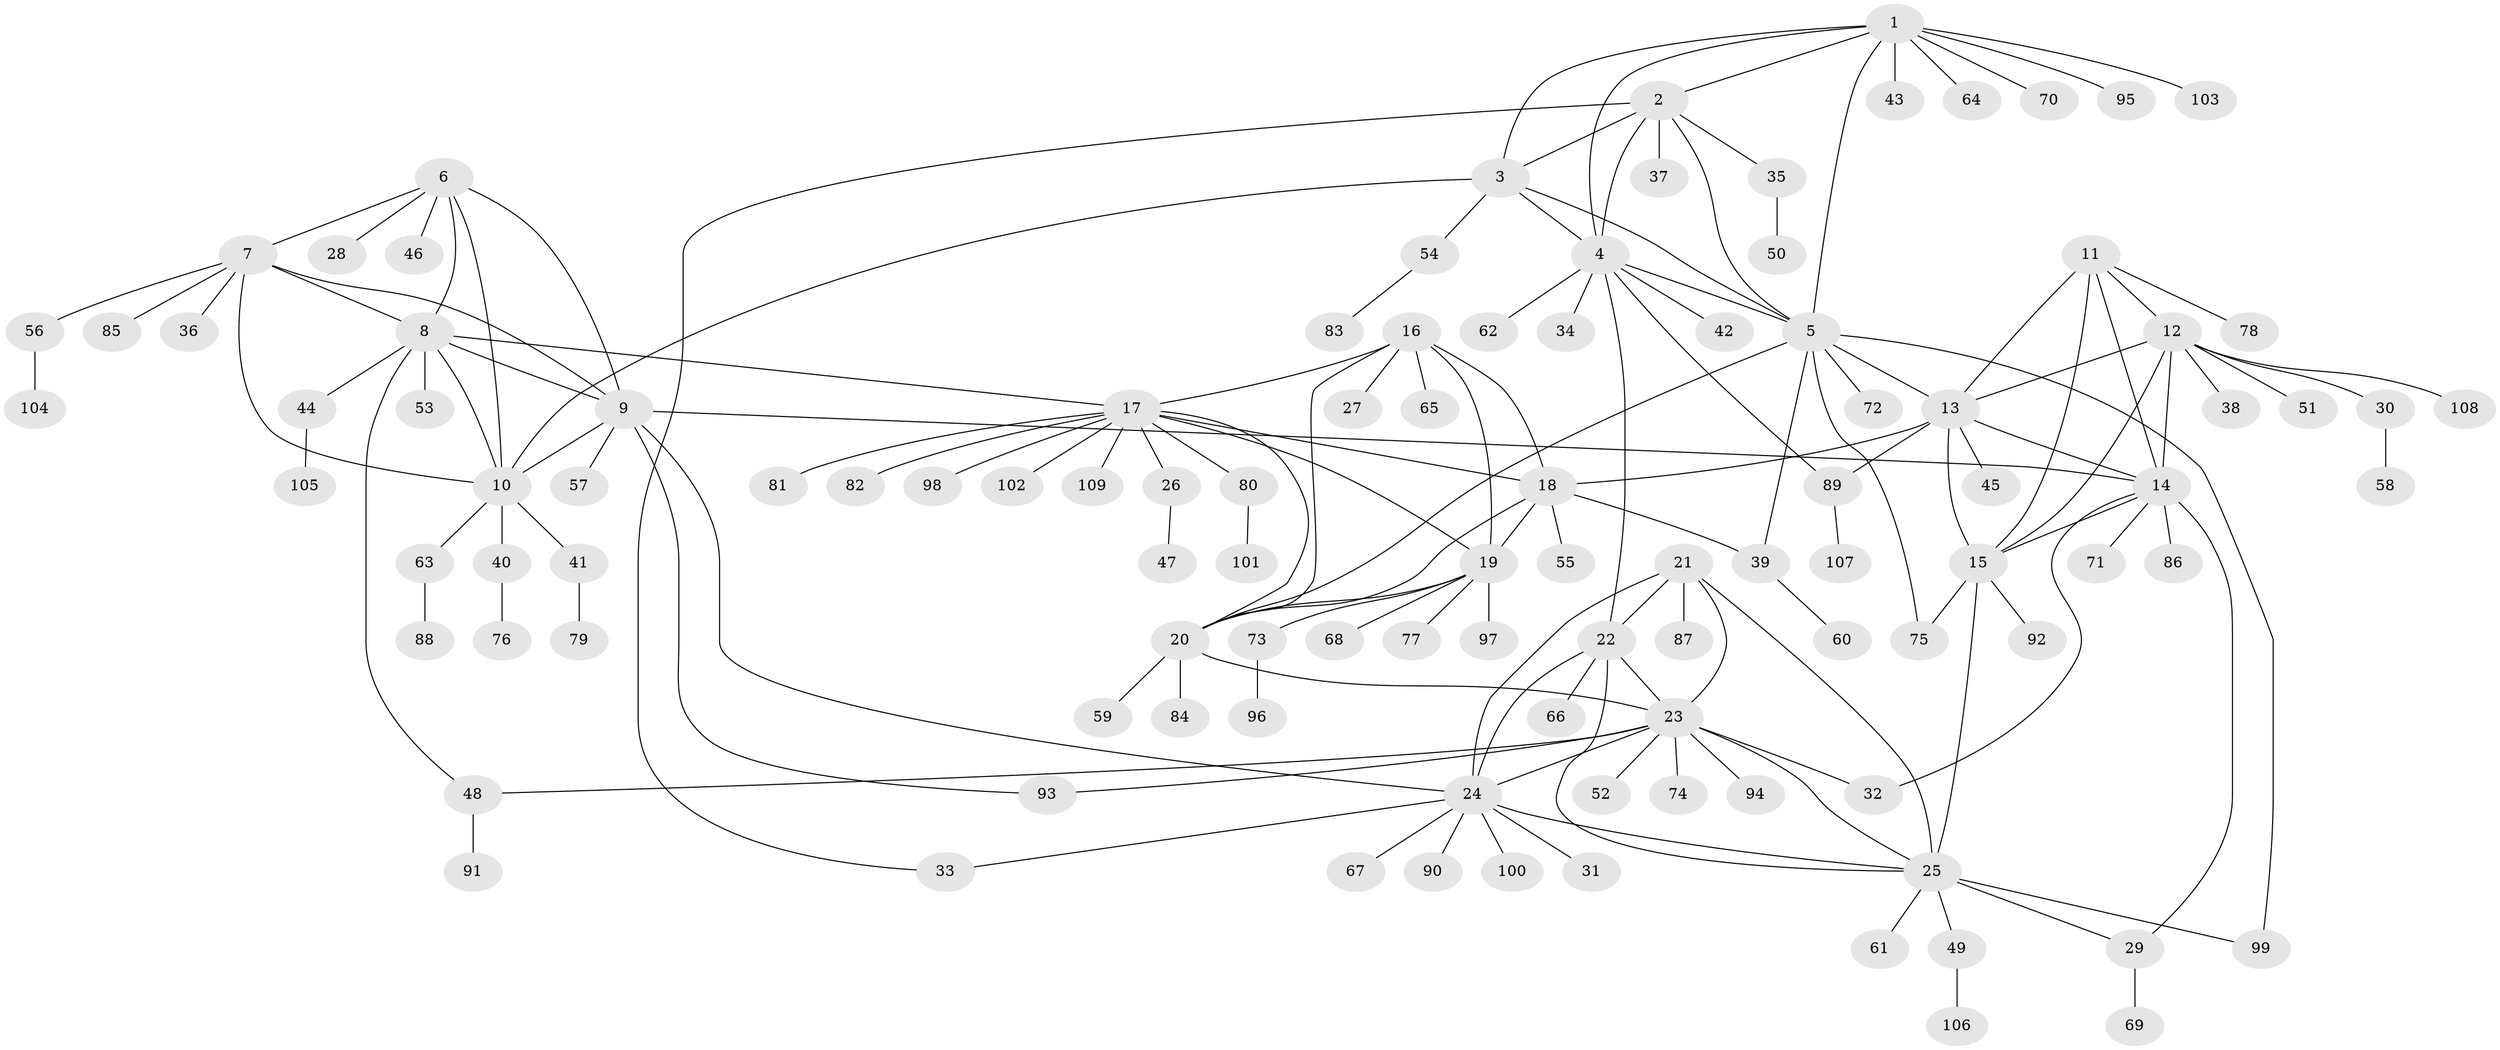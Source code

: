 // coarse degree distribution, {5: 0.09302325581395349, 11: 0.023255813953488372, 7: 0.06976744186046512, 12: 0.023255813953488372, 3: 0.06976744186046512, 8: 0.06976744186046512, 6: 0.023255813953488372, 1: 0.5813953488372093, 2: 0.046511627906976744}
// Generated by graph-tools (version 1.1) at 2025/19/03/04/25 18:19:39]
// undirected, 109 vertices, 153 edges
graph export_dot {
graph [start="1"]
  node [color=gray90,style=filled];
  1;
  2;
  3;
  4;
  5;
  6;
  7;
  8;
  9;
  10;
  11;
  12;
  13;
  14;
  15;
  16;
  17;
  18;
  19;
  20;
  21;
  22;
  23;
  24;
  25;
  26;
  27;
  28;
  29;
  30;
  31;
  32;
  33;
  34;
  35;
  36;
  37;
  38;
  39;
  40;
  41;
  42;
  43;
  44;
  45;
  46;
  47;
  48;
  49;
  50;
  51;
  52;
  53;
  54;
  55;
  56;
  57;
  58;
  59;
  60;
  61;
  62;
  63;
  64;
  65;
  66;
  67;
  68;
  69;
  70;
  71;
  72;
  73;
  74;
  75;
  76;
  77;
  78;
  79;
  80;
  81;
  82;
  83;
  84;
  85;
  86;
  87;
  88;
  89;
  90;
  91;
  92;
  93;
  94;
  95;
  96;
  97;
  98;
  99;
  100;
  101;
  102;
  103;
  104;
  105;
  106;
  107;
  108;
  109;
  1 -- 2;
  1 -- 3;
  1 -- 4;
  1 -- 5;
  1 -- 43;
  1 -- 64;
  1 -- 70;
  1 -- 95;
  1 -- 103;
  2 -- 3;
  2 -- 4;
  2 -- 5;
  2 -- 33;
  2 -- 35;
  2 -- 37;
  3 -- 4;
  3 -- 5;
  3 -- 10;
  3 -- 54;
  4 -- 5;
  4 -- 22;
  4 -- 34;
  4 -- 42;
  4 -- 62;
  4 -- 89;
  5 -- 13;
  5 -- 20;
  5 -- 39;
  5 -- 72;
  5 -- 75;
  5 -- 99;
  6 -- 7;
  6 -- 8;
  6 -- 9;
  6 -- 10;
  6 -- 28;
  6 -- 46;
  7 -- 8;
  7 -- 9;
  7 -- 10;
  7 -- 36;
  7 -- 56;
  7 -- 85;
  8 -- 9;
  8 -- 10;
  8 -- 17;
  8 -- 44;
  8 -- 48;
  8 -- 53;
  9 -- 10;
  9 -- 14;
  9 -- 24;
  9 -- 57;
  9 -- 93;
  10 -- 40;
  10 -- 41;
  10 -- 63;
  11 -- 12;
  11 -- 13;
  11 -- 14;
  11 -- 15;
  11 -- 78;
  12 -- 13;
  12 -- 14;
  12 -- 15;
  12 -- 30;
  12 -- 38;
  12 -- 51;
  12 -- 108;
  13 -- 14;
  13 -- 15;
  13 -- 18;
  13 -- 45;
  13 -- 89;
  14 -- 15;
  14 -- 29;
  14 -- 32;
  14 -- 71;
  14 -- 86;
  15 -- 25;
  15 -- 75;
  15 -- 92;
  16 -- 17;
  16 -- 18;
  16 -- 19;
  16 -- 20;
  16 -- 27;
  16 -- 65;
  17 -- 18;
  17 -- 19;
  17 -- 20;
  17 -- 26;
  17 -- 80;
  17 -- 81;
  17 -- 82;
  17 -- 98;
  17 -- 102;
  17 -- 109;
  18 -- 19;
  18 -- 20;
  18 -- 39;
  18 -- 55;
  19 -- 20;
  19 -- 68;
  19 -- 73;
  19 -- 77;
  19 -- 97;
  20 -- 23;
  20 -- 59;
  20 -- 84;
  21 -- 22;
  21 -- 23;
  21 -- 24;
  21 -- 25;
  21 -- 87;
  22 -- 23;
  22 -- 24;
  22 -- 25;
  22 -- 66;
  23 -- 24;
  23 -- 25;
  23 -- 32;
  23 -- 48;
  23 -- 52;
  23 -- 74;
  23 -- 93;
  23 -- 94;
  24 -- 25;
  24 -- 31;
  24 -- 33;
  24 -- 67;
  24 -- 90;
  24 -- 100;
  25 -- 29;
  25 -- 49;
  25 -- 61;
  25 -- 99;
  26 -- 47;
  29 -- 69;
  30 -- 58;
  35 -- 50;
  39 -- 60;
  40 -- 76;
  41 -- 79;
  44 -- 105;
  48 -- 91;
  49 -- 106;
  54 -- 83;
  56 -- 104;
  63 -- 88;
  73 -- 96;
  80 -- 101;
  89 -- 107;
}
